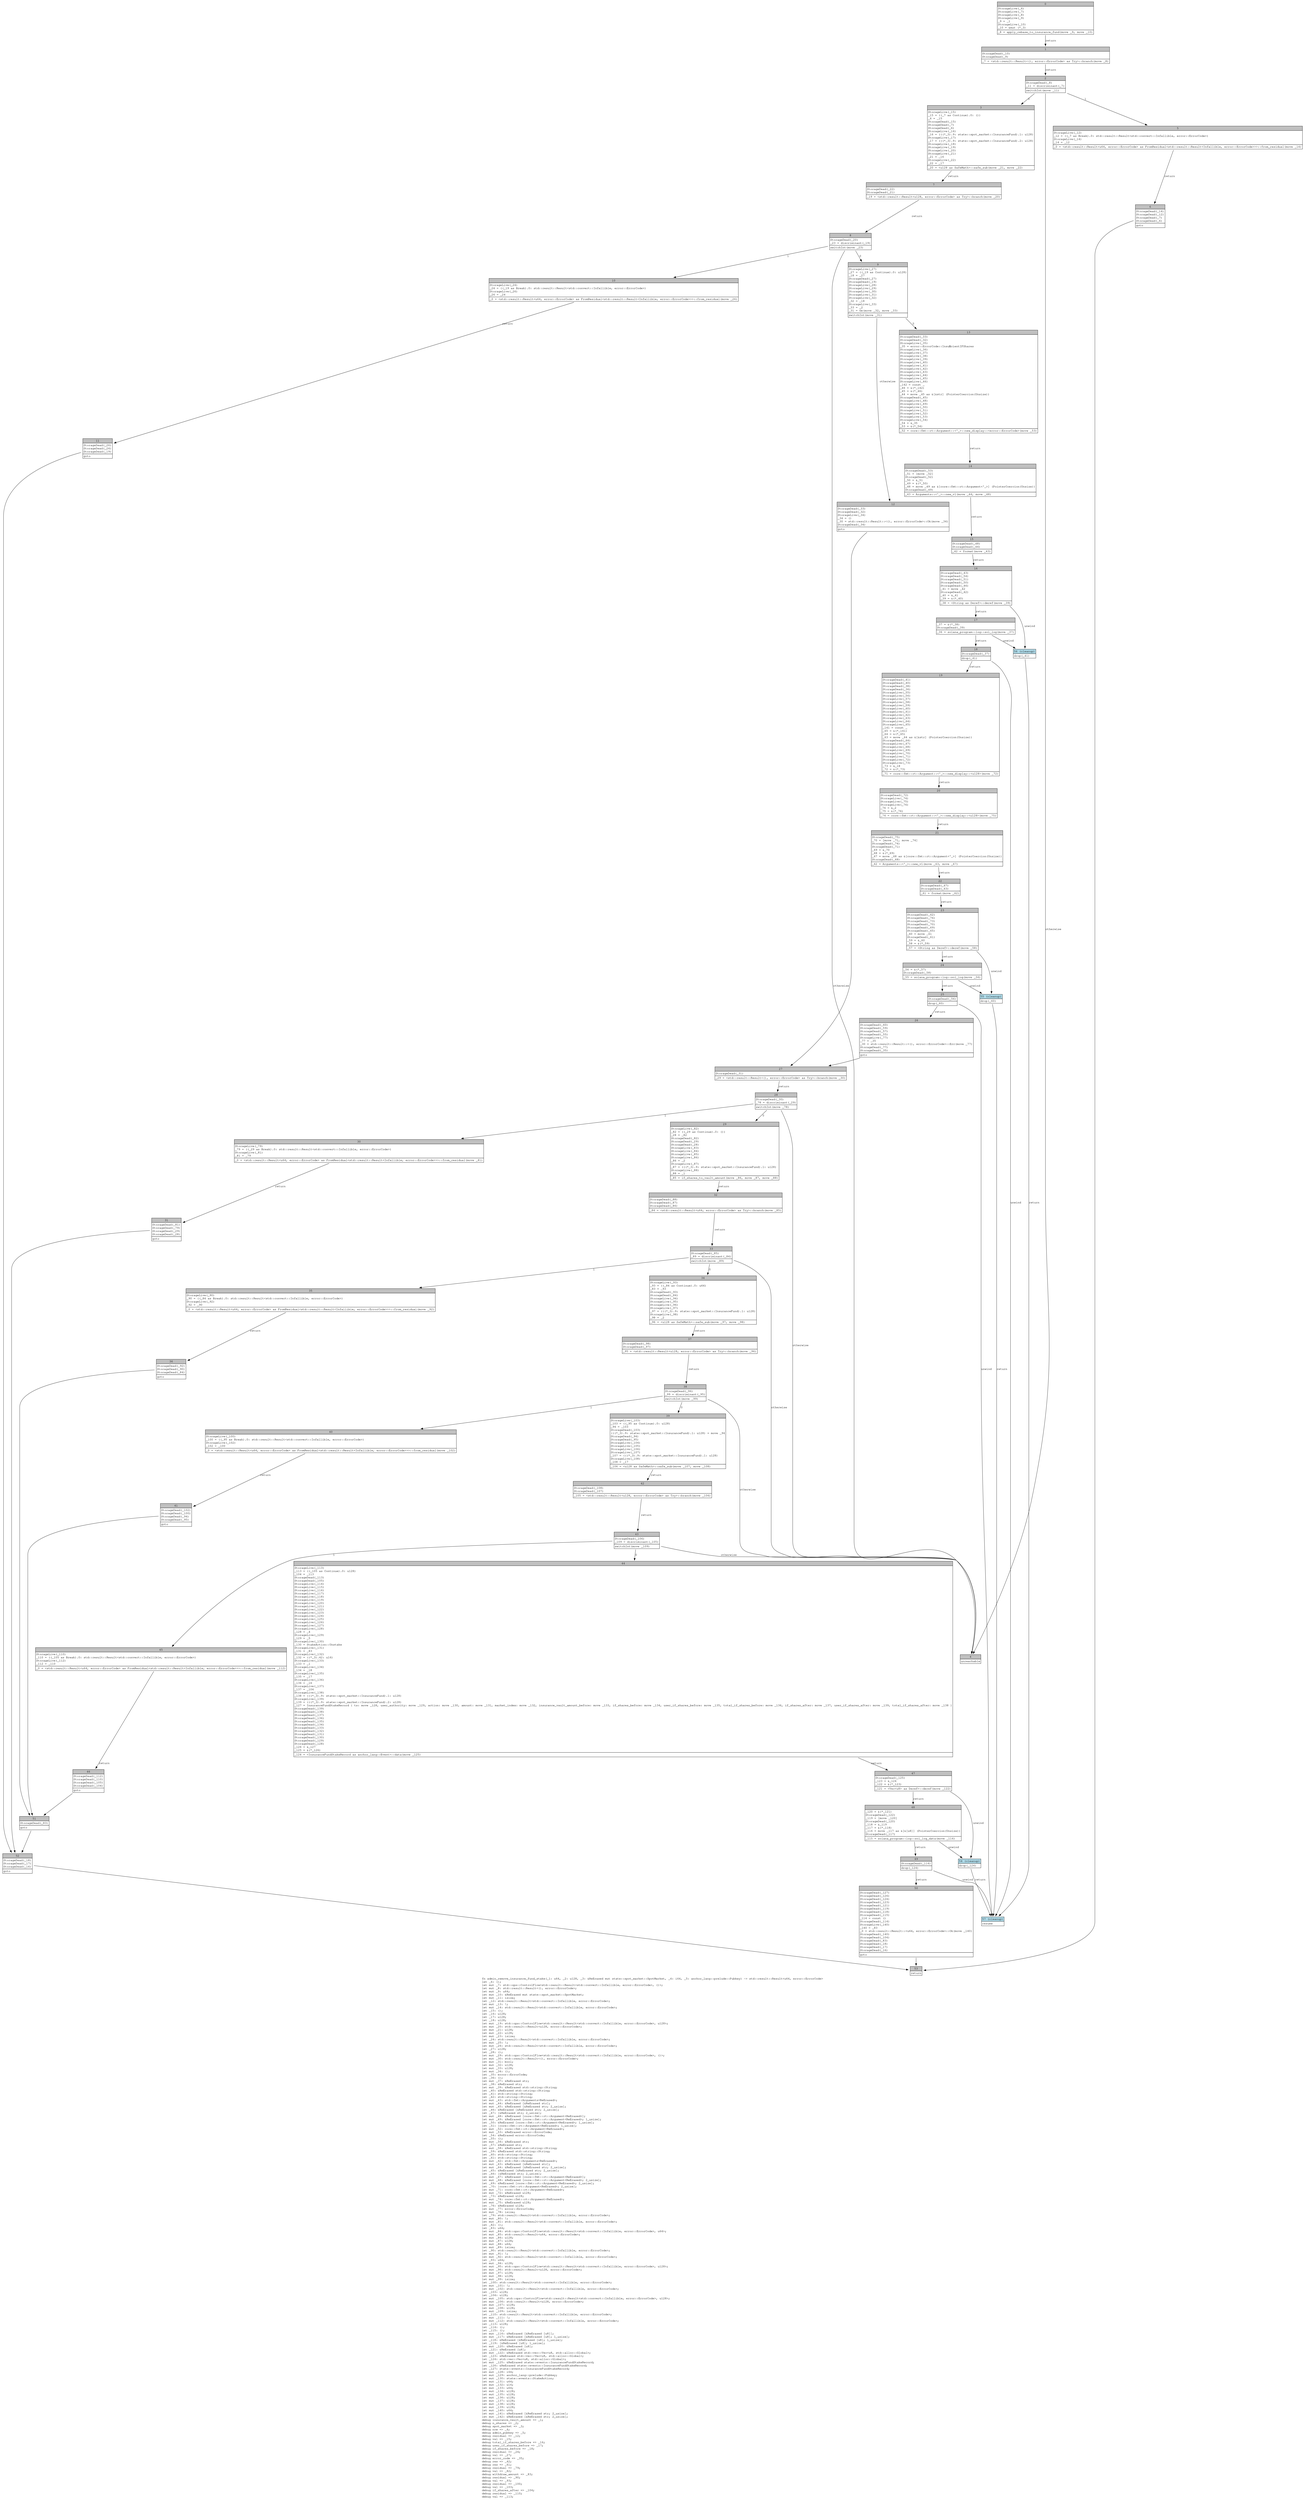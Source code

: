 digraph Mir_0_200 {
    graph [fontname="Courier, monospace"];
    node [fontname="Courier, monospace"];
    edge [fontname="Courier, monospace"];
    label=<fn admin_remove_insurance_fund_stake(_1: u64, _2: u128, _3: &amp;ReErased mut state::spot_market::SpotMarket, _4: i64, _5: anchor_lang::prelude::Pubkey) -&gt; std::result::Result&lt;u64, error::ErrorCode&gt;<br align="left"/>let _6: ();<br align="left"/>let mut _7: std::ops::ControlFlow&lt;std::result::Result&lt;std::convert::Infallible, error::ErrorCode&gt;, ()&gt;;<br align="left"/>let mut _8: std::result::Result&lt;(), error::ErrorCode&gt;;<br align="left"/>let mut _9: u64;<br align="left"/>let mut _10: &amp;ReErased mut state::spot_market::SpotMarket;<br align="left"/>let mut _11: isize;<br align="left"/>let _12: std::result::Result&lt;std::convert::Infallible, error::ErrorCode&gt;;<br align="left"/>let mut _13: !;<br align="left"/>let mut _14: std::result::Result&lt;std::convert::Infallible, error::ErrorCode&gt;;<br align="left"/>let _15: ();<br align="left"/>let _16: u128;<br align="left"/>let _17: u128;<br align="left"/>let _18: u128;<br align="left"/>let mut _19: std::ops::ControlFlow&lt;std::result::Result&lt;std::convert::Infallible, error::ErrorCode&gt;, u128&gt;;<br align="left"/>let mut _20: std::result::Result&lt;u128, error::ErrorCode&gt;;<br align="left"/>let mut _21: u128;<br align="left"/>let mut _22: u128;<br align="left"/>let mut _23: isize;<br align="left"/>let _24: std::result::Result&lt;std::convert::Infallible, error::ErrorCode&gt;;<br align="left"/>let mut _25: !;<br align="left"/>let mut _26: std::result::Result&lt;std::convert::Infallible, error::ErrorCode&gt;;<br align="left"/>let _27: u128;<br align="left"/>let _28: ();<br align="left"/>let mut _29: std::ops::ControlFlow&lt;std::result::Result&lt;std::convert::Infallible, error::ErrorCode&gt;, ()&gt;;<br align="left"/>let mut _30: std::result::Result&lt;(), error::ErrorCode&gt;;<br align="left"/>let mut _31: bool;<br align="left"/>let mut _32: u128;<br align="left"/>let mut _33: u128;<br align="left"/>let mut _34: ();<br align="left"/>let _35: error::ErrorCode;<br align="left"/>let _36: ();<br align="left"/>let mut _37: &amp;ReErased str;<br align="left"/>let _38: &amp;ReErased str;<br align="left"/>let mut _39: &amp;ReErased std::string::String;<br align="left"/>let _40: &amp;ReErased std::string::String;<br align="left"/>let _41: std::string::String;<br align="left"/>let _42: std::string::String;<br align="left"/>let mut _43: std::fmt::Arguments&lt;ReErased&gt;;<br align="left"/>let mut _44: &amp;ReErased [&amp;ReErased str];<br align="left"/>let mut _45: &amp;ReErased [&amp;ReErased str; 2_usize];<br align="left"/>let _46: &amp;ReErased [&amp;ReErased str; 2_usize];<br align="left"/>let _47: [&amp;ReErased str; 2_usize];<br align="left"/>let mut _48: &amp;ReErased [core::fmt::rt::Argument&lt;ReErased&gt;];<br align="left"/>let mut _49: &amp;ReErased [core::fmt::rt::Argument&lt;ReErased&gt;; 1_usize];<br align="left"/>let _50: &amp;ReErased [core::fmt::rt::Argument&lt;ReErased&gt;; 1_usize];<br align="left"/>let _51: [core::fmt::rt::Argument&lt;ReErased&gt;; 1_usize];<br align="left"/>let mut _52: core::fmt::rt::Argument&lt;ReErased&gt;;<br align="left"/>let mut _53: &amp;ReErased error::ErrorCode;<br align="left"/>let _54: &amp;ReErased error::ErrorCode;<br align="left"/>let _55: ();<br align="left"/>let mut _56: &amp;ReErased str;<br align="left"/>let _57: &amp;ReErased str;<br align="left"/>let mut _58: &amp;ReErased std::string::String;<br align="left"/>let _59: &amp;ReErased std::string::String;<br align="left"/>let _60: std::string::String;<br align="left"/>let _61: std::string::String;<br align="left"/>let mut _62: std::fmt::Arguments&lt;ReErased&gt;;<br align="left"/>let mut _63: &amp;ReErased [&amp;ReErased str];<br align="left"/>let mut _64: &amp;ReErased [&amp;ReErased str; 2_usize];<br align="left"/>let _65: &amp;ReErased [&amp;ReErased str; 2_usize];<br align="left"/>let _66: [&amp;ReErased str; 2_usize];<br align="left"/>let mut _67: &amp;ReErased [core::fmt::rt::Argument&lt;ReErased&gt;];<br align="left"/>let mut _68: &amp;ReErased [core::fmt::rt::Argument&lt;ReErased&gt;; 2_usize];<br align="left"/>let _69: &amp;ReErased [core::fmt::rt::Argument&lt;ReErased&gt;; 2_usize];<br align="left"/>let _70: [core::fmt::rt::Argument&lt;ReErased&gt;; 2_usize];<br align="left"/>let mut _71: core::fmt::rt::Argument&lt;ReErased&gt;;<br align="left"/>let mut _72: &amp;ReErased u128;<br align="left"/>let _73: &amp;ReErased u128;<br align="left"/>let mut _74: core::fmt::rt::Argument&lt;ReErased&gt;;<br align="left"/>let mut _75: &amp;ReErased u128;<br align="left"/>let _76: &amp;ReErased u128;<br align="left"/>let mut _77: error::ErrorCode;<br align="left"/>let mut _78: isize;<br align="left"/>let _79: std::result::Result&lt;std::convert::Infallible, error::ErrorCode&gt;;<br align="left"/>let mut _80: !;<br align="left"/>let mut _81: std::result::Result&lt;std::convert::Infallible, error::ErrorCode&gt;;<br align="left"/>let _82: ();<br align="left"/>let _83: u64;<br align="left"/>let mut _84: std::ops::ControlFlow&lt;std::result::Result&lt;std::convert::Infallible, error::ErrorCode&gt;, u64&gt;;<br align="left"/>let mut _85: std::result::Result&lt;u64, error::ErrorCode&gt;;<br align="left"/>let mut _86: u128;<br align="left"/>let mut _87: u128;<br align="left"/>let mut _88: u64;<br align="left"/>let mut _89: isize;<br align="left"/>let _90: std::result::Result&lt;std::convert::Infallible, error::ErrorCode&gt;;<br align="left"/>let mut _91: !;<br align="left"/>let mut _92: std::result::Result&lt;std::convert::Infallible, error::ErrorCode&gt;;<br align="left"/>let _93: u64;<br align="left"/>let mut _94: u128;<br align="left"/>let mut _95: std::ops::ControlFlow&lt;std::result::Result&lt;std::convert::Infallible, error::ErrorCode&gt;, u128&gt;;<br align="left"/>let mut _96: std::result::Result&lt;u128, error::ErrorCode&gt;;<br align="left"/>let mut _97: u128;<br align="left"/>let mut _98: u128;<br align="left"/>let mut _99: isize;<br align="left"/>let _100: std::result::Result&lt;std::convert::Infallible, error::ErrorCode&gt;;<br align="left"/>let mut _101: !;<br align="left"/>let mut _102: std::result::Result&lt;std::convert::Infallible, error::ErrorCode&gt;;<br align="left"/>let _103: u128;<br align="left"/>let _104: u128;<br align="left"/>let mut _105: std::ops::ControlFlow&lt;std::result::Result&lt;std::convert::Infallible, error::ErrorCode&gt;, u128&gt;;<br align="left"/>let mut _106: std::result::Result&lt;u128, error::ErrorCode&gt;;<br align="left"/>let mut _107: u128;<br align="left"/>let mut _108: u128;<br align="left"/>let mut _109: isize;<br align="left"/>let _110: std::result::Result&lt;std::convert::Infallible, error::ErrorCode&gt;;<br align="left"/>let mut _111: !;<br align="left"/>let mut _112: std::result::Result&lt;std::convert::Infallible, error::ErrorCode&gt;;<br align="left"/>let _113: u128;<br align="left"/>let _114: ();<br align="left"/>let _115: ();<br align="left"/>let mut _116: &amp;ReErased [&amp;ReErased [u8]];<br align="left"/>let mut _117: &amp;ReErased [&amp;ReErased [u8]; 1_usize];<br align="left"/>let _118: &amp;ReErased [&amp;ReErased [u8]; 1_usize];<br align="left"/>let _119: [&amp;ReErased [u8]; 1_usize];<br align="left"/>let mut _120: &amp;ReErased [u8];<br align="left"/>let _121: &amp;ReErased [u8];<br align="left"/>let mut _122: &amp;ReErased std::vec::Vec&lt;u8, std::alloc::Global&gt;;<br align="left"/>let _123: &amp;ReErased std::vec::Vec&lt;u8, std::alloc::Global&gt;;<br align="left"/>let _124: std::vec::Vec&lt;u8, std::alloc::Global&gt;;<br align="left"/>let mut _125: &amp;ReErased state::events::InsuranceFundStakeRecord;<br align="left"/>let _126: &amp;ReErased state::events::InsuranceFundStakeRecord;<br align="left"/>let _127: state::events::InsuranceFundStakeRecord;<br align="left"/>let mut _128: i64;<br align="left"/>let mut _129: anchor_lang::prelude::Pubkey;<br align="left"/>let mut _130: state::events::StakeAction;<br align="left"/>let mut _131: u64;<br align="left"/>let mut _132: u16;<br align="left"/>let mut _133: u64;<br align="left"/>let mut _134: u128;<br align="left"/>let mut _135: u128;<br align="left"/>let mut _136: u128;<br align="left"/>let mut _137: u128;<br align="left"/>let mut _138: u128;<br align="left"/>let mut _139: u128;<br align="left"/>let mut _140: u64;<br align="left"/>let mut _141: &amp;ReErased [&amp;ReErased str; 2_usize];<br align="left"/>let mut _142: &amp;ReErased [&amp;ReErased str; 2_usize];<br align="left"/>debug insurance_vault_amount =&gt; _1;<br align="left"/>debug n_shares =&gt; _2;<br align="left"/>debug spot_market =&gt; _3;<br align="left"/>debug now =&gt; _4;<br align="left"/>debug admin_pubkey =&gt; _5;<br align="left"/>debug residual =&gt; _12;<br align="left"/>debug val =&gt; _15;<br align="left"/>debug total_if_shares_before =&gt; _16;<br align="left"/>debug user_if_shares_before =&gt; _17;<br align="left"/>debug if_shares_before =&gt; _18;<br align="left"/>debug residual =&gt; _24;<br align="left"/>debug val =&gt; _27;<br align="left"/>debug error_code =&gt; _35;<br align="left"/>debug res =&gt; _42;<br align="left"/>debug res =&gt; _61;<br align="left"/>debug residual =&gt; _79;<br align="left"/>debug val =&gt; _82;<br align="left"/>debug withdraw_amount =&gt; _83;<br align="left"/>debug residual =&gt; _90;<br align="left"/>debug val =&gt; _93;<br align="left"/>debug residual =&gt; _100;<br align="left"/>debug val =&gt; _103;<br align="left"/>debug if_shares_after =&gt; _104;<br align="left"/>debug residual =&gt; _110;<br align="left"/>debug val =&gt; _113;<br align="left"/>>;
    bb0__0_200 [shape="none", label=<<table border="0" cellborder="1" cellspacing="0"><tr><td bgcolor="gray" align="center" colspan="1">0</td></tr><tr><td align="left" balign="left">StorageLive(_6)<br/>StorageLive(_7)<br/>StorageLive(_8)<br/>StorageLive(_9)<br/>_9 = _1<br/>StorageLive(_10)<br/>_10 = &amp;mut (*_3)<br/></td></tr><tr><td align="left">_8 = apply_rebase_to_insurance_fund(move _9, move _10)</td></tr></table>>];
    bb1__0_200 [shape="none", label=<<table border="0" cellborder="1" cellspacing="0"><tr><td bgcolor="gray" align="center" colspan="1">1</td></tr><tr><td align="left" balign="left">StorageDead(_10)<br/>StorageDead(_9)<br/></td></tr><tr><td align="left">_7 = &lt;std::result::Result&lt;(), error::ErrorCode&gt; as Try&gt;::branch(move _8)</td></tr></table>>];
    bb2__0_200 [shape="none", label=<<table border="0" cellborder="1" cellspacing="0"><tr><td bgcolor="gray" align="center" colspan="1">2</td></tr><tr><td align="left" balign="left">StorageDead(_8)<br/>_11 = discriminant(_7)<br/></td></tr><tr><td align="left">switchInt(move _11)</td></tr></table>>];
    bb3__0_200 [shape="none", label=<<table border="0" cellborder="1" cellspacing="0"><tr><td bgcolor="gray" align="center" colspan="1">3</td></tr><tr><td align="left" balign="left">StorageLive(_15)<br/>_15 = ((_7 as Continue).0: ())<br/>_6 = _15<br/>StorageDead(_15)<br/>StorageDead(_7)<br/>StorageDead(_6)<br/>StorageLive(_16)<br/>_16 = (((*_3).9: state::spot_market::InsuranceFund).1: u128)<br/>StorageLive(_17)<br/>_17 = (((*_3).9: state::spot_market::InsuranceFund).2: u128)<br/>StorageLive(_18)<br/>StorageLive(_19)<br/>StorageLive(_20)<br/>StorageLive(_21)<br/>_21 = _16<br/>StorageLive(_22)<br/>_22 = _17<br/></td></tr><tr><td align="left">_20 = &lt;u128 as SafeMath&gt;::safe_sub(move _21, move _22)</td></tr></table>>];
    bb4__0_200 [shape="none", label=<<table border="0" cellborder="1" cellspacing="0"><tr><td bgcolor="gray" align="center" colspan="1">4</td></tr><tr><td align="left">unreachable</td></tr></table>>];
    bb5__0_200 [shape="none", label=<<table border="0" cellborder="1" cellspacing="0"><tr><td bgcolor="gray" align="center" colspan="1">5</td></tr><tr><td align="left" balign="left">StorageLive(_12)<br/>_12 = ((_7 as Break).0: std::result::Result&lt;std::convert::Infallible, error::ErrorCode&gt;)<br/>StorageLive(_14)<br/>_14 = _12<br/></td></tr><tr><td align="left">_0 = &lt;std::result::Result&lt;u64, error::ErrorCode&gt; as FromResidual&lt;std::result::Result&lt;Infallible, error::ErrorCode&gt;&gt;&gt;::from_residual(move _14)</td></tr></table>>];
    bb6__0_200 [shape="none", label=<<table border="0" cellborder="1" cellspacing="0"><tr><td bgcolor="gray" align="center" colspan="1">6</td></tr><tr><td align="left" balign="left">StorageDead(_14)<br/>StorageDead(_12)<br/>StorageDead(_7)<br/>StorageDead(_6)<br/></td></tr><tr><td align="left">goto</td></tr></table>>];
    bb7__0_200 [shape="none", label=<<table border="0" cellborder="1" cellspacing="0"><tr><td bgcolor="gray" align="center" colspan="1">7</td></tr><tr><td align="left" balign="left">StorageDead(_22)<br/>StorageDead(_21)<br/></td></tr><tr><td align="left">_19 = &lt;std::result::Result&lt;u128, error::ErrorCode&gt; as Try&gt;::branch(move _20)</td></tr></table>>];
    bb8__0_200 [shape="none", label=<<table border="0" cellborder="1" cellspacing="0"><tr><td bgcolor="gray" align="center" colspan="1">8</td></tr><tr><td align="left" balign="left">StorageDead(_20)<br/>_23 = discriminant(_19)<br/></td></tr><tr><td align="left">switchInt(move _23)</td></tr></table>>];
    bb9__0_200 [shape="none", label=<<table border="0" cellborder="1" cellspacing="0"><tr><td bgcolor="gray" align="center" colspan="1">9</td></tr><tr><td align="left" balign="left">StorageLive(_27)<br/>_27 = ((_19 as Continue).0: u128)<br/>_18 = _27<br/>StorageDead(_27)<br/>StorageDead(_19)<br/>StorageLive(_28)<br/>StorageLive(_29)<br/>StorageLive(_30)<br/>StorageLive(_31)<br/>StorageLive(_32)<br/>_32 = _18<br/>StorageLive(_33)<br/>_33 = _2<br/>_31 = Ge(move _32, move _33)<br/></td></tr><tr><td align="left">switchInt(move _31)</td></tr></table>>];
    bb10__0_200 [shape="none", label=<<table border="0" cellborder="1" cellspacing="0"><tr><td bgcolor="gray" align="center" colspan="1">10</td></tr><tr><td align="left" balign="left">StorageLive(_24)<br/>_24 = ((_19 as Break).0: std::result::Result&lt;std::convert::Infallible, error::ErrorCode&gt;)<br/>StorageLive(_26)<br/>_26 = _24<br/></td></tr><tr><td align="left">_0 = &lt;std::result::Result&lt;u64, error::ErrorCode&gt; as FromResidual&lt;std::result::Result&lt;Infallible, error::ErrorCode&gt;&gt;&gt;::from_residual(move _26)</td></tr></table>>];
    bb11__0_200 [shape="none", label=<<table border="0" cellborder="1" cellspacing="0"><tr><td bgcolor="gray" align="center" colspan="1">11</td></tr><tr><td align="left" balign="left">StorageDead(_26)<br/>StorageDead(_24)<br/>StorageDead(_19)<br/></td></tr><tr><td align="left">goto</td></tr></table>>];
    bb12__0_200 [shape="none", label=<<table border="0" cellborder="1" cellspacing="0"><tr><td bgcolor="gray" align="center" colspan="1">12</td></tr><tr><td align="left" balign="left">StorageDead(_33)<br/>StorageDead(_32)<br/>StorageLive(_34)<br/>_34 = ()<br/>_30 = std::result::Result::&lt;(), error::ErrorCode&gt;::Ok(move _34)<br/>StorageDead(_34)<br/></td></tr><tr><td align="left">goto</td></tr></table>>];
    bb13__0_200 [shape="none", label=<<table border="0" cellborder="1" cellspacing="0"><tr><td bgcolor="gray" align="center" colspan="1">13</td></tr><tr><td align="left" balign="left">StorageDead(_33)<br/>StorageDead(_32)<br/>StorageLive(_35)<br/>_35 = error::ErrorCode::InsufficientIFShares<br/>StorageLive(_36)<br/>StorageLive(_37)<br/>StorageLive(_38)<br/>StorageLive(_39)<br/>StorageLive(_40)<br/>StorageLive(_41)<br/>StorageLive(_42)<br/>StorageLive(_43)<br/>StorageLive(_44)<br/>StorageLive(_45)<br/>StorageLive(_46)<br/>_142 = const _<br/>_46 = &amp;(*_142)<br/>_45 = &amp;(*_46)<br/>_44 = move _45 as &amp;[&amp;str] (PointerCoercion(Unsize))<br/>StorageDead(_45)<br/>StorageLive(_48)<br/>StorageLive(_49)<br/>StorageLive(_50)<br/>StorageLive(_51)<br/>StorageLive(_52)<br/>StorageLive(_53)<br/>StorageLive(_54)<br/>_54 = &amp;_35<br/>_53 = &amp;(*_54)<br/></td></tr><tr><td align="left">_52 = core::fmt::rt::Argument::&lt;'_&gt;::new_display::&lt;error::ErrorCode&gt;(move _53)</td></tr></table>>];
    bb14__0_200 [shape="none", label=<<table border="0" cellborder="1" cellspacing="0"><tr><td bgcolor="gray" align="center" colspan="1">14</td></tr><tr><td align="left" balign="left">StorageDead(_53)<br/>_51 = [move _52]<br/>StorageDead(_52)<br/>_50 = &amp;_51<br/>_49 = &amp;(*_50)<br/>_48 = move _49 as &amp;[core::fmt::rt::Argument&lt;'_&gt;] (PointerCoercion(Unsize))<br/>StorageDead(_49)<br/></td></tr><tr><td align="left">_43 = Arguments::&lt;'_&gt;::new_v1(move _44, move _48)</td></tr></table>>];
    bb15__0_200 [shape="none", label=<<table border="0" cellborder="1" cellspacing="0"><tr><td bgcolor="gray" align="center" colspan="1">15</td></tr><tr><td align="left" balign="left">StorageDead(_48)<br/>StorageDead(_44)<br/></td></tr><tr><td align="left">_42 = format(move _43)</td></tr></table>>];
    bb16__0_200 [shape="none", label=<<table border="0" cellborder="1" cellspacing="0"><tr><td bgcolor="gray" align="center" colspan="1">16</td></tr><tr><td align="left" balign="left">StorageDead(_43)<br/>StorageDead(_54)<br/>StorageDead(_51)<br/>StorageDead(_50)<br/>StorageDead(_46)<br/>_41 = move _42<br/>StorageDead(_42)<br/>_40 = &amp;_41<br/>_39 = &amp;(*_40)<br/></td></tr><tr><td align="left">_38 = &lt;String as Deref&gt;::deref(move _39)</td></tr></table>>];
    bb17__0_200 [shape="none", label=<<table border="0" cellborder="1" cellspacing="0"><tr><td bgcolor="gray" align="center" colspan="1">17</td></tr><tr><td align="left" balign="left">_37 = &amp;(*_38)<br/>StorageDead(_39)<br/></td></tr><tr><td align="left">_36 = solana_program::log::sol_log(move _37)</td></tr></table>>];
    bb18__0_200 [shape="none", label=<<table border="0" cellborder="1" cellspacing="0"><tr><td bgcolor="gray" align="center" colspan="1">18</td></tr><tr><td align="left" balign="left">StorageDead(_37)<br/></td></tr><tr><td align="left">drop(_41)</td></tr></table>>];
    bb19__0_200 [shape="none", label=<<table border="0" cellborder="1" cellspacing="0"><tr><td bgcolor="gray" align="center" colspan="1">19</td></tr><tr><td align="left" balign="left">StorageDead(_41)<br/>StorageDead(_40)<br/>StorageDead(_38)<br/>StorageDead(_36)<br/>StorageLive(_55)<br/>StorageLive(_56)<br/>StorageLive(_57)<br/>StorageLive(_58)<br/>StorageLive(_59)<br/>StorageLive(_60)<br/>StorageLive(_61)<br/>StorageLive(_62)<br/>StorageLive(_63)<br/>StorageLive(_64)<br/>StorageLive(_65)<br/>_141 = const _<br/>_65 = &amp;(*_141)<br/>_64 = &amp;(*_65)<br/>_63 = move _64 as &amp;[&amp;str] (PointerCoercion(Unsize))<br/>StorageDead(_64)<br/>StorageLive(_67)<br/>StorageLive(_68)<br/>StorageLive(_69)<br/>StorageLive(_70)<br/>StorageLive(_71)<br/>StorageLive(_72)<br/>StorageLive(_73)<br/>_73 = &amp;_18<br/>_72 = &amp;(*_73)<br/></td></tr><tr><td align="left">_71 = core::fmt::rt::Argument::&lt;'_&gt;::new_display::&lt;u128&gt;(move _72)</td></tr></table>>];
    bb20__0_200 [shape="none", label=<<table border="0" cellborder="1" cellspacing="0"><tr><td bgcolor="gray" align="center" colspan="1">20</td></tr><tr><td align="left" balign="left">StorageDead(_72)<br/>StorageLive(_74)<br/>StorageLive(_75)<br/>StorageLive(_76)<br/>_76 = &amp;_2<br/>_75 = &amp;(*_76)<br/></td></tr><tr><td align="left">_74 = core::fmt::rt::Argument::&lt;'_&gt;::new_display::&lt;u128&gt;(move _75)</td></tr></table>>];
    bb21__0_200 [shape="none", label=<<table border="0" cellborder="1" cellspacing="0"><tr><td bgcolor="gray" align="center" colspan="1">21</td></tr><tr><td align="left" balign="left">StorageDead(_75)<br/>_70 = [move _71, move _74]<br/>StorageDead(_74)<br/>StorageDead(_71)<br/>_69 = &amp;_70<br/>_68 = &amp;(*_69)<br/>_67 = move _68 as &amp;[core::fmt::rt::Argument&lt;'_&gt;] (PointerCoercion(Unsize))<br/>StorageDead(_68)<br/></td></tr><tr><td align="left">_62 = Arguments::&lt;'_&gt;::new_v1(move _63, move _67)</td></tr></table>>];
    bb22__0_200 [shape="none", label=<<table border="0" cellborder="1" cellspacing="0"><tr><td bgcolor="gray" align="center" colspan="1">22</td></tr><tr><td align="left" balign="left">StorageDead(_67)<br/>StorageDead(_63)<br/></td></tr><tr><td align="left">_61 = format(move _62)</td></tr></table>>];
    bb23__0_200 [shape="none", label=<<table border="0" cellborder="1" cellspacing="0"><tr><td bgcolor="gray" align="center" colspan="1">23</td></tr><tr><td align="left" balign="left">StorageDead(_62)<br/>StorageDead(_76)<br/>StorageDead(_73)<br/>StorageDead(_70)<br/>StorageDead(_69)<br/>StorageDead(_65)<br/>_60 = move _61<br/>StorageDead(_61)<br/>_59 = &amp;_60<br/>_58 = &amp;(*_59)<br/></td></tr><tr><td align="left">_57 = &lt;String as Deref&gt;::deref(move _58)</td></tr></table>>];
    bb24__0_200 [shape="none", label=<<table border="0" cellborder="1" cellspacing="0"><tr><td bgcolor="gray" align="center" colspan="1">24</td></tr><tr><td align="left" balign="left">_56 = &amp;(*_57)<br/>StorageDead(_58)<br/></td></tr><tr><td align="left">_55 = solana_program::log::sol_log(move _56)</td></tr></table>>];
    bb25__0_200 [shape="none", label=<<table border="0" cellborder="1" cellspacing="0"><tr><td bgcolor="gray" align="center" colspan="1">25</td></tr><tr><td align="left" balign="left">StorageDead(_56)<br/></td></tr><tr><td align="left">drop(_60)</td></tr></table>>];
    bb26__0_200 [shape="none", label=<<table border="0" cellborder="1" cellspacing="0"><tr><td bgcolor="gray" align="center" colspan="1">26</td></tr><tr><td align="left" balign="left">StorageDead(_60)<br/>StorageDead(_59)<br/>StorageDead(_57)<br/>StorageDead(_55)<br/>StorageLive(_77)<br/>_77 = _35<br/>_30 = std::result::Result::&lt;(), error::ErrorCode&gt;::Err(move _77)<br/>StorageDead(_77)<br/>StorageDead(_35)<br/></td></tr><tr><td align="left">goto</td></tr></table>>];
    bb27__0_200 [shape="none", label=<<table border="0" cellborder="1" cellspacing="0"><tr><td bgcolor="gray" align="center" colspan="1">27</td></tr><tr><td align="left" balign="left">StorageDead(_31)<br/></td></tr><tr><td align="left">_29 = &lt;std::result::Result&lt;(), error::ErrorCode&gt; as Try&gt;::branch(move _30)</td></tr></table>>];
    bb28__0_200 [shape="none", label=<<table border="0" cellborder="1" cellspacing="0"><tr><td bgcolor="gray" align="center" colspan="1">28</td></tr><tr><td align="left" balign="left">StorageDead(_30)<br/>_78 = discriminant(_29)<br/></td></tr><tr><td align="left">switchInt(move _78)</td></tr></table>>];
    bb29__0_200 [shape="none", label=<<table border="0" cellborder="1" cellspacing="0"><tr><td bgcolor="gray" align="center" colspan="1">29</td></tr><tr><td align="left" balign="left">StorageLive(_82)<br/>_82 = ((_29 as Continue).0: ())<br/>_28 = _82<br/>StorageDead(_82)<br/>StorageDead(_29)<br/>StorageDead(_28)<br/>StorageLive(_83)<br/>StorageLive(_84)<br/>StorageLive(_85)<br/>StorageLive(_86)<br/>_86 = _2<br/>StorageLive(_87)<br/>_87 = (((*_3).9: state::spot_market::InsuranceFund).1: u128)<br/>StorageLive(_88)<br/>_88 = _1<br/></td></tr><tr><td align="left">_85 = if_shares_to_vault_amount(move _86, move _87, move _88)</td></tr></table>>];
    bb30__0_200 [shape="none", label=<<table border="0" cellborder="1" cellspacing="0"><tr><td bgcolor="gray" align="center" colspan="1">30</td></tr><tr><td align="left" balign="left">StorageLive(_79)<br/>_79 = ((_29 as Break).0: std::result::Result&lt;std::convert::Infallible, error::ErrorCode&gt;)<br/>StorageLive(_81)<br/>_81 = _79<br/></td></tr><tr><td align="left">_0 = &lt;std::result::Result&lt;u64, error::ErrorCode&gt; as FromResidual&lt;std::result::Result&lt;Infallible, error::ErrorCode&gt;&gt;&gt;::from_residual(move _81)</td></tr></table>>];
    bb31__0_200 [shape="none", label=<<table border="0" cellborder="1" cellspacing="0"><tr><td bgcolor="gray" align="center" colspan="1">31</td></tr><tr><td align="left" balign="left">StorageDead(_81)<br/>StorageDead(_79)<br/>StorageDead(_29)<br/>StorageDead(_28)<br/></td></tr><tr><td align="left">goto</td></tr></table>>];
    bb32__0_200 [shape="none", label=<<table border="0" cellborder="1" cellspacing="0"><tr><td bgcolor="gray" align="center" colspan="1">32</td></tr><tr><td align="left" balign="left">StorageDead(_88)<br/>StorageDead(_87)<br/>StorageDead(_86)<br/></td></tr><tr><td align="left">_84 = &lt;std::result::Result&lt;u64, error::ErrorCode&gt; as Try&gt;::branch(move _85)</td></tr></table>>];
    bb33__0_200 [shape="none", label=<<table border="0" cellborder="1" cellspacing="0"><tr><td bgcolor="gray" align="center" colspan="1">33</td></tr><tr><td align="left" balign="left">StorageDead(_85)<br/>_89 = discriminant(_84)<br/></td></tr><tr><td align="left">switchInt(move _89)</td></tr></table>>];
    bb34__0_200 [shape="none", label=<<table border="0" cellborder="1" cellspacing="0"><tr><td bgcolor="gray" align="center" colspan="1">34</td></tr><tr><td align="left" balign="left">StorageLive(_93)<br/>_93 = ((_84 as Continue).0: u64)<br/>_83 = _93<br/>StorageDead(_93)<br/>StorageDead(_84)<br/>StorageLive(_94)<br/>StorageLive(_95)<br/>StorageLive(_96)<br/>StorageLive(_97)<br/>_97 = (((*_3).9: state::spot_market::InsuranceFund).1: u128)<br/>StorageLive(_98)<br/>_98 = _2<br/></td></tr><tr><td align="left">_96 = &lt;u128 as SafeMath&gt;::safe_sub(move _97, move _98)</td></tr></table>>];
    bb35__0_200 [shape="none", label=<<table border="0" cellborder="1" cellspacing="0"><tr><td bgcolor="gray" align="center" colspan="1">35</td></tr><tr><td align="left" balign="left">StorageLive(_90)<br/>_90 = ((_84 as Break).0: std::result::Result&lt;std::convert::Infallible, error::ErrorCode&gt;)<br/>StorageLive(_92)<br/>_92 = _90<br/></td></tr><tr><td align="left">_0 = &lt;std::result::Result&lt;u64, error::ErrorCode&gt; as FromResidual&lt;std::result::Result&lt;Infallible, error::ErrorCode&gt;&gt;&gt;::from_residual(move _92)</td></tr></table>>];
    bb36__0_200 [shape="none", label=<<table border="0" cellborder="1" cellspacing="0"><tr><td bgcolor="gray" align="center" colspan="1">36</td></tr><tr><td align="left" balign="left">StorageDead(_92)<br/>StorageDead(_90)<br/>StorageDead(_84)<br/></td></tr><tr><td align="left">goto</td></tr></table>>];
    bb37__0_200 [shape="none", label=<<table border="0" cellborder="1" cellspacing="0"><tr><td bgcolor="gray" align="center" colspan="1">37</td></tr><tr><td align="left" balign="left">StorageDead(_98)<br/>StorageDead(_97)<br/></td></tr><tr><td align="left">_95 = &lt;std::result::Result&lt;u128, error::ErrorCode&gt; as Try&gt;::branch(move _96)</td></tr></table>>];
    bb38__0_200 [shape="none", label=<<table border="0" cellborder="1" cellspacing="0"><tr><td bgcolor="gray" align="center" colspan="1">38</td></tr><tr><td align="left" balign="left">StorageDead(_96)<br/>_99 = discriminant(_95)<br/></td></tr><tr><td align="left">switchInt(move _99)</td></tr></table>>];
    bb39__0_200 [shape="none", label=<<table border="0" cellborder="1" cellspacing="0"><tr><td bgcolor="gray" align="center" colspan="1">39</td></tr><tr><td align="left" balign="left">StorageLive(_103)<br/>_103 = ((_95 as Continue).0: u128)<br/>_94 = _103<br/>StorageDead(_103)<br/>(((*_3).9: state::spot_market::InsuranceFund).1: u128) = move _94<br/>StorageDead(_94)<br/>StorageDead(_95)<br/>StorageLive(_104)<br/>StorageLive(_105)<br/>StorageLive(_106)<br/>StorageLive(_107)<br/>_107 = (((*_3).9: state::spot_market::InsuranceFund).1: u128)<br/>StorageLive(_108)<br/>_108 = _17<br/></td></tr><tr><td align="left">_106 = &lt;u128 as SafeMath&gt;::safe_sub(move _107, move _108)</td></tr></table>>];
    bb40__0_200 [shape="none", label=<<table border="0" cellborder="1" cellspacing="0"><tr><td bgcolor="gray" align="center" colspan="1">40</td></tr><tr><td align="left" balign="left">StorageLive(_100)<br/>_100 = ((_95 as Break).0: std::result::Result&lt;std::convert::Infallible, error::ErrorCode&gt;)<br/>StorageLive(_102)<br/>_102 = _100<br/></td></tr><tr><td align="left">_0 = &lt;std::result::Result&lt;u64, error::ErrorCode&gt; as FromResidual&lt;std::result::Result&lt;Infallible, error::ErrorCode&gt;&gt;&gt;::from_residual(move _102)</td></tr></table>>];
    bb41__0_200 [shape="none", label=<<table border="0" cellborder="1" cellspacing="0"><tr><td bgcolor="gray" align="center" colspan="1">41</td></tr><tr><td align="left" balign="left">StorageDead(_102)<br/>StorageDead(_100)<br/>StorageDead(_94)<br/>StorageDead(_95)<br/></td></tr><tr><td align="left">goto</td></tr></table>>];
    bb42__0_200 [shape="none", label=<<table border="0" cellborder="1" cellspacing="0"><tr><td bgcolor="gray" align="center" colspan="1">42</td></tr><tr><td align="left" balign="left">StorageDead(_108)<br/>StorageDead(_107)<br/></td></tr><tr><td align="left">_105 = &lt;std::result::Result&lt;u128, error::ErrorCode&gt; as Try&gt;::branch(move _106)</td></tr></table>>];
    bb43__0_200 [shape="none", label=<<table border="0" cellborder="1" cellspacing="0"><tr><td bgcolor="gray" align="center" colspan="1">43</td></tr><tr><td align="left" balign="left">StorageDead(_106)<br/>_109 = discriminant(_105)<br/></td></tr><tr><td align="left">switchInt(move _109)</td></tr></table>>];
    bb44__0_200 [shape="none", label=<<table border="0" cellborder="1" cellspacing="0"><tr><td bgcolor="gray" align="center" colspan="1">44</td></tr><tr><td align="left" balign="left">StorageLive(_113)<br/>_113 = ((_105 as Continue).0: u128)<br/>_104 = _113<br/>StorageDead(_113)<br/>StorageDead(_105)<br/>StorageLive(_114)<br/>StorageLive(_115)<br/>StorageLive(_116)<br/>StorageLive(_117)<br/>StorageLive(_118)<br/>StorageLive(_119)<br/>StorageLive(_120)<br/>StorageLive(_121)<br/>StorageLive(_122)<br/>StorageLive(_123)<br/>StorageLive(_124)<br/>StorageLive(_125)<br/>StorageLive(_126)<br/>StorageLive(_127)<br/>StorageLive(_128)<br/>_128 = _4<br/>StorageLive(_129)<br/>_129 = _5<br/>StorageLive(_130)<br/>_130 = StakeAction::Unstake<br/>StorageLive(_131)<br/>_131 = _83<br/>StorageLive(_132)<br/>_132 = ((*_3).42: u16)<br/>StorageLive(_133)<br/>_133 = _1<br/>StorageLive(_134)<br/>_134 = _18<br/>StorageLive(_135)<br/>_135 = _17<br/>StorageLive(_136)<br/>_136 = _16<br/>StorageLive(_137)<br/>_137 = _104<br/>StorageLive(_138)<br/>_138 = (((*_3).9: state::spot_market::InsuranceFund).1: u128)<br/>StorageLive(_139)<br/>_139 = (((*_3).9: state::spot_market::InsuranceFund).2: u128)<br/>_127 = InsuranceFundStakeRecord { ts: move _128, user_authority: move _129, action: move _130, amount: move _131, market_index: move _132, insurance_vault_amount_before: move _133, if_shares_before: move _134, user_if_shares_before: move _135, total_if_shares_before: move _136, if_shares_after: move _137, user_if_shares_after: move _139, total_if_shares_after: move _138 }<br/>StorageDead(_139)<br/>StorageDead(_138)<br/>StorageDead(_137)<br/>StorageDead(_136)<br/>StorageDead(_135)<br/>StorageDead(_134)<br/>StorageDead(_133)<br/>StorageDead(_132)<br/>StorageDead(_131)<br/>StorageDead(_130)<br/>StorageDead(_129)<br/>StorageDead(_128)<br/>_126 = &amp;_127<br/>_125 = &amp;(*_126)<br/></td></tr><tr><td align="left">_124 = &lt;InsuranceFundStakeRecord as anchor_lang::Event&gt;::data(move _125)</td></tr></table>>];
    bb45__0_200 [shape="none", label=<<table border="0" cellborder="1" cellspacing="0"><tr><td bgcolor="gray" align="center" colspan="1">45</td></tr><tr><td align="left" balign="left">StorageLive(_110)<br/>_110 = ((_105 as Break).0: std::result::Result&lt;std::convert::Infallible, error::ErrorCode&gt;)<br/>StorageLive(_112)<br/>_112 = _110<br/></td></tr><tr><td align="left">_0 = &lt;std::result::Result&lt;u64, error::ErrorCode&gt; as FromResidual&lt;std::result::Result&lt;Infallible, error::ErrorCode&gt;&gt;&gt;::from_residual(move _112)</td></tr></table>>];
    bb46__0_200 [shape="none", label=<<table border="0" cellborder="1" cellspacing="0"><tr><td bgcolor="gray" align="center" colspan="1">46</td></tr><tr><td align="left" balign="left">StorageDead(_112)<br/>StorageDead(_110)<br/>StorageDead(_105)<br/>StorageDead(_104)<br/></td></tr><tr><td align="left">goto</td></tr></table>>];
    bb47__0_200 [shape="none", label=<<table border="0" cellborder="1" cellspacing="0"><tr><td bgcolor="gray" align="center" colspan="1">47</td></tr><tr><td align="left" balign="left">StorageDead(_125)<br/>_123 = &amp;_124<br/>_122 = &amp;(*_123)<br/></td></tr><tr><td align="left">_121 = &lt;Vec&lt;u8&gt; as Deref&gt;::deref(move _122)</td></tr></table>>];
    bb48__0_200 [shape="none", label=<<table border="0" cellborder="1" cellspacing="0"><tr><td bgcolor="gray" align="center" colspan="1">48</td></tr><tr><td align="left" balign="left">_120 = &amp;(*_121)<br/>StorageDead(_122)<br/>_119 = [move _120]<br/>StorageDead(_120)<br/>_118 = &amp;_119<br/>_117 = &amp;(*_118)<br/>_116 = move _117 as &amp;[&amp;[u8]] (PointerCoercion(Unsize))<br/>StorageDead(_117)<br/></td></tr><tr><td align="left">_115 = solana_program::log::sol_log_data(move _116)</td></tr></table>>];
    bb49__0_200 [shape="none", label=<<table border="0" cellborder="1" cellspacing="0"><tr><td bgcolor="gray" align="center" colspan="1">49</td></tr><tr><td align="left" balign="left">StorageDead(_116)<br/></td></tr><tr><td align="left">drop(_124)</td></tr></table>>];
    bb50__0_200 [shape="none", label=<<table border="0" cellborder="1" cellspacing="0"><tr><td bgcolor="gray" align="center" colspan="1">50</td></tr><tr><td align="left" balign="left">StorageDead(_127)<br/>StorageDead(_126)<br/>StorageDead(_124)<br/>StorageDead(_123)<br/>StorageDead(_121)<br/>StorageDead(_119)<br/>StorageDead(_118)<br/>StorageDead(_115)<br/>_114 = const ()<br/>StorageDead(_114)<br/>StorageLive(_140)<br/>_140 = _83<br/>_0 = std::result::Result::&lt;u64, error::ErrorCode&gt;::Ok(move _140)<br/>StorageDead(_140)<br/>StorageDead(_104)<br/>StorageDead(_83)<br/>StorageDead(_18)<br/>StorageDead(_17)<br/>StorageDead(_16)<br/></td></tr><tr><td align="left">goto</td></tr></table>>];
    bb51__0_200 [shape="none", label=<<table border="0" cellborder="1" cellspacing="0"><tr><td bgcolor="gray" align="center" colspan="1">51</td></tr><tr><td align="left" balign="left">StorageDead(_83)<br/></td></tr><tr><td align="left">goto</td></tr></table>>];
    bb52__0_200 [shape="none", label=<<table border="0" cellborder="1" cellspacing="0"><tr><td bgcolor="gray" align="center" colspan="1">52</td></tr><tr><td align="left" balign="left">StorageDead(_18)<br/>StorageDead(_17)<br/>StorageDead(_16)<br/></td></tr><tr><td align="left">goto</td></tr></table>>];
    bb53__0_200 [shape="none", label=<<table border="0" cellborder="1" cellspacing="0"><tr><td bgcolor="gray" align="center" colspan="1">53</td></tr><tr><td align="left">return</td></tr></table>>];
    bb54__0_200 [shape="none", label=<<table border="0" cellborder="1" cellspacing="0"><tr><td bgcolor="lightblue" align="center" colspan="1">54 (cleanup)</td></tr><tr><td align="left">drop(_124)</td></tr></table>>];
    bb55__0_200 [shape="none", label=<<table border="0" cellborder="1" cellspacing="0"><tr><td bgcolor="lightblue" align="center" colspan="1">55 (cleanup)</td></tr><tr><td align="left">drop(_60)</td></tr></table>>];
    bb56__0_200 [shape="none", label=<<table border="0" cellborder="1" cellspacing="0"><tr><td bgcolor="lightblue" align="center" colspan="1">56 (cleanup)</td></tr><tr><td align="left">drop(_41)</td></tr></table>>];
    bb57__0_200 [shape="none", label=<<table border="0" cellborder="1" cellspacing="0"><tr><td bgcolor="lightblue" align="center" colspan="1">57 (cleanup)</td></tr><tr><td align="left">resume</td></tr></table>>];
    bb0__0_200 -> bb1__0_200 [label="return"];
    bb1__0_200 -> bb2__0_200 [label="return"];
    bb2__0_200 -> bb3__0_200 [label="0"];
    bb2__0_200 -> bb5__0_200 [label="1"];
    bb2__0_200 -> bb4__0_200 [label="otherwise"];
    bb3__0_200 -> bb7__0_200 [label="return"];
    bb5__0_200 -> bb6__0_200 [label="return"];
    bb6__0_200 -> bb53__0_200 [label=""];
    bb7__0_200 -> bb8__0_200 [label="return"];
    bb8__0_200 -> bb9__0_200 [label="0"];
    bb8__0_200 -> bb10__0_200 [label="1"];
    bb8__0_200 -> bb4__0_200 [label="otherwise"];
    bb9__0_200 -> bb13__0_200 [label="0"];
    bb9__0_200 -> bb12__0_200 [label="otherwise"];
    bb10__0_200 -> bb11__0_200 [label="return"];
    bb11__0_200 -> bb52__0_200 [label=""];
    bb12__0_200 -> bb27__0_200 [label=""];
    bb13__0_200 -> bb14__0_200 [label="return"];
    bb14__0_200 -> bb15__0_200 [label="return"];
    bb15__0_200 -> bb16__0_200 [label="return"];
    bb16__0_200 -> bb17__0_200 [label="return"];
    bb16__0_200 -> bb56__0_200 [label="unwind"];
    bb17__0_200 -> bb18__0_200 [label="return"];
    bb17__0_200 -> bb56__0_200 [label="unwind"];
    bb18__0_200 -> bb19__0_200 [label="return"];
    bb18__0_200 -> bb57__0_200 [label="unwind"];
    bb19__0_200 -> bb20__0_200 [label="return"];
    bb20__0_200 -> bb21__0_200 [label="return"];
    bb21__0_200 -> bb22__0_200 [label="return"];
    bb22__0_200 -> bb23__0_200 [label="return"];
    bb23__0_200 -> bb24__0_200 [label="return"];
    bb23__0_200 -> bb55__0_200 [label="unwind"];
    bb24__0_200 -> bb25__0_200 [label="return"];
    bb24__0_200 -> bb55__0_200 [label="unwind"];
    bb25__0_200 -> bb26__0_200 [label="return"];
    bb25__0_200 -> bb57__0_200 [label="unwind"];
    bb26__0_200 -> bb27__0_200 [label=""];
    bb27__0_200 -> bb28__0_200 [label="return"];
    bb28__0_200 -> bb29__0_200 [label="0"];
    bb28__0_200 -> bb30__0_200 [label="1"];
    bb28__0_200 -> bb4__0_200 [label="otherwise"];
    bb29__0_200 -> bb32__0_200 [label="return"];
    bb30__0_200 -> bb31__0_200 [label="return"];
    bb31__0_200 -> bb52__0_200 [label=""];
    bb32__0_200 -> bb33__0_200 [label="return"];
    bb33__0_200 -> bb34__0_200 [label="0"];
    bb33__0_200 -> bb35__0_200 [label="1"];
    bb33__0_200 -> bb4__0_200 [label="otherwise"];
    bb34__0_200 -> bb37__0_200 [label="return"];
    bb35__0_200 -> bb36__0_200 [label="return"];
    bb36__0_200 -> bb51__0_200 [label=""];
    bb37__0_200 -> bb38__0_200 [label="return"];
    bb38__0_200 -> bb39__0_200 [label="0"];
    bb38__0_200 -> bb40__0_200 [label="1"];
    bb38__0_200 -> bb4__0_200 [label="otherwise"];
    bb39__0_200 -> bb42__0_200 [label="return"];
    bb40__0_200 -> bb41__0_200 [label="return"];
    bb41__0_200 -> bb51__0_200 [label=""];
    bb42__0_200 -> bb43__0_200 [label="return"];
    bb43__0_200 -> bb44__0_200 [label="0"];
    bb43__0_200 -> bb45__0_200 [label="1"];
    bb43__0_200 -> bb4__0_200 [label="otherwise"];
    bb44__0_200 -> bb47__0_200 [label="return"];
    bb45__0_200 -> bb46__0_200 [label="return"];
    bb46__0_200 -> bb51__0_200 [label=""];
    bb47__0_200 -> bb48__0_200 [label="return"];
    bb47__0_200 -> bb54__0_200 [label="unwind"];
    bb48__0_200 -> bb49__0_200 [label="return"];
    bb48__0_200 -> bb54__0_200 [label="unwind"];
    bb49__0_200 -> bb50__0_200 [label="return"];
    bb49__0_200 -> bb57__0_200 [label="unwind"];
    bb50__0_200 -> bb53__0_200 [label=""];
    bb51__0_200 -> bb52__0_200 [label=""];
    bb52__0_200 -> bb53__0_200 [label=""];
    bb54__0_200 -> bb57__0_200 [label="return"];
    bb55__0_200 -> bb57__0_200 [label="return"];
    bb56__0_200 -> bb57__0_200 [label="return"];
}
